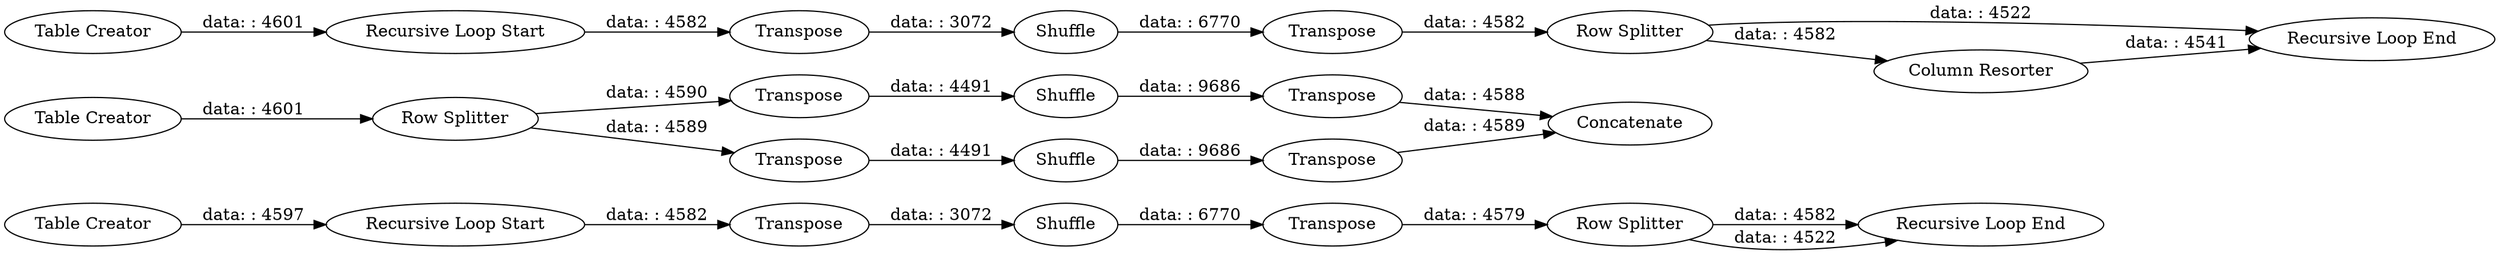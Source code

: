 digraph {
	"-6135178127839849046_6" [label="Row Splitter"]
	"-6135178127839849046_23" [label=Transpose]
	"-6135178127839849046_11" [label="Table Creator"]
	"-6135178127839849046_20" [label=Transpose]
	"-6135178127839849046_13" [label="Recursive Loop End"]
	"-6135178127839849046_4" [label=Shuffle]
	"-6135178127839849046_19" [label=Transpose]
	"-6135178127839849046_14" [label=Shuffle]
	"-6135178127839849046_7" [label="Recursive Loop End"]
	"-6135178127839849046_18" [label=Shuffle]
	"-6135178127839849046_2" [label="Recursive Loop Start"]
	"-6135178127839849046_15" [label="Column Resorter"]
	"-6135178127839849046_24" [label=Concatenate]
	"-6135178127839849046_22" [label=Shuffle]
	"-6135178127839849046_8" [label="Row Splitter"]
	"-6135178127839849046_9" [label=Transpose]
	"-6135178127839849046_3" [label=Transpose]
	"-6135178127839849046_10" [label="Recursive Loop Start"]
	"-6135178127839849046_17" [label="Row Splitter"]
	"-6135178127839849046_12" [label=Transpose]
	"-6135178127839849046_5" [label=Transpose]
	"-6135178127839849046_16" [label="Table Creator"]
	"-6135178127839849046_1" [label="Table Creator"]
	"-6135178127839849046_21" [label=Transpose]
	"-6135178127839849046_21" -> "-6135178127839849046_24" [label="data: : 4588"]
	"-6135178127839849046_19" -> "-6135178127839849046_24" [label="data: : 4589"]
	"-6135178127839849046_23" -> "-6135178127839849046_22" [label="data: : 4491"]
	"-6135178127839849046_5" -> "-6135178127839849046_6" [label="data: : 4579"]
	"-6135178127839849046_16" -> "-6135178127839849046_17" [label="data: : 4601"]
	"-6135178127839849046_2" -> "-6135178127839849046_3" [label="data: : 4582"]
	"-6135178127839849046_11" -> "-6135178127839849046_10" [label="data: : 4601"]
	"-6135178127839849046_18" -> "-6135178127839849046_19" [label="data: : 9686"]
	"-6135178127839849046_6" -> "-6135178127839849046_7" [label="data: : 4582"]
	"-6135178127839849046_8" -> "-6135178127839849046_13" [label="data: : 4522"]
	"-6135178127839849046_22" -> "-6135178127839849046_21" [label="data: : 9686"]
	"-6135178127839849046_17" -> "-6135178127839849046_23" [label="data: : 4590"]
	"-6135178127839849046_17" -> "-6135178127839849046_20" [label="data: : 4589"]
	"-6135178127839849046_14" -> "-6135178127839849046_9" [label="data: : 6770"]
	"-6135178127839849046_10" -> "-6135178127839849046_12" [label="data: : 4582"]
	"-6135178127839849046_1" -> "-6135178127839849046_2" [label="data: : 4597"]
	"-6135178127839849046_12" -> "-6135178127839849046_14" [label="data: : 3072"]
	"-6135178127839849046_4" -> "-6135178127839849046_5" [label="data: : 6770"]
	"-6135178127839849046_8" -> "-6135178127839849046_15" [label="data: : 4582"]
	"-6135178127839849046_20" -> "-6135178127839849046_18" [label="data: : 4491"]
	"-6135178127839849046_15" -> "-6135178127839849046_13" [label="data: : 4541"]
	"-6135178127839849046_9" -> "-6135178127839849046_8" [label="data: : 4582"]
	"-6135178127839849046_6" -> "-6135178127839849046_7" [label="data: : 4522"]
	"-6135178127839849046_3" -> "-6135178127839849046_4" [label="data: : 3072"]
	rankdir=LR
}
